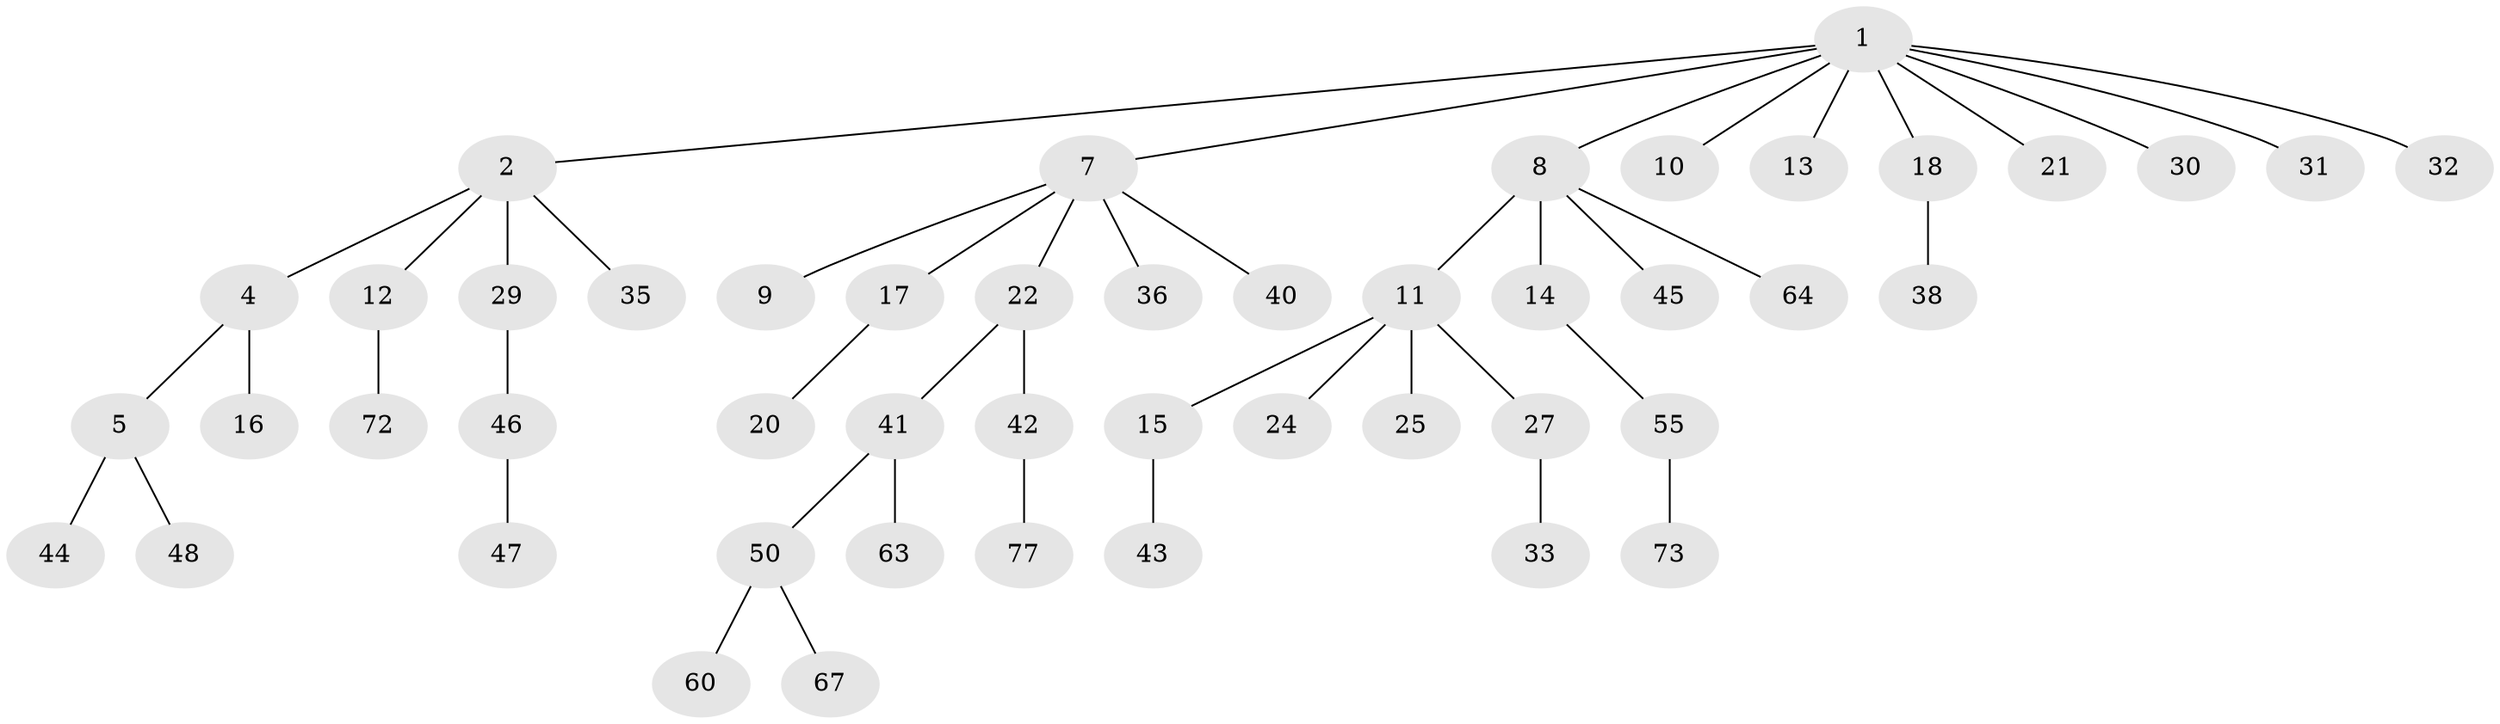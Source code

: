// original degree distribution, {5: 0.025974025974025976, 4: 0.06493506493506493, 7: 0.012987012987012988, 1: 0.5194805194805194, 6: 0.012987012987012988, 2: 0.19480519480519481, 3: 0.16883116883116883}
// Generated by graph-tools (version 1.1) at 2025/11/02/27/25 16:11:26]
// undirected, 48 vertices, 47 edges
graph export_dot {
graph [start="1"]
  node [color=gray90,style=filled];
  1 [super="+3"];
  2 [super="+26"];
  4 [super="+61"];
  5 [super="+6"];
  7 [super="+28"];
  8 [super="+34"];
  9;
  10 [super="+53"];
  11 [super="+23"];
  12 [super="+56"];
  13;
  14 [super="+19"];
  15 [super="+37"];
  16 [super="+69"];
  17 [super="+39"];
  18 [super="+75"];
  20;
  21 [super="+57"];
  22;
  24;
  25 [super="+49"];
  27 [super="+54"];
  29 [super="+70"];
  30;
  31 [super="+62"];
  32 [super="+59"];
  33 [super="+58"];
  35;
  36;
  38;
  40 [super="+51"];
  41 [super="+66"];
  42 [super="+71"];
  43;
  44;
  45;
  46;
  47;
  48 [super="+65"];
  50 [super="+52"];
  55 [super="+68"];
  60;
  63;
  64 [super="+76"];
  67 [super="+74"];
  72;
  73;
  77;
  1 -- 2;
  1 -- 7;
  1 -- 8;
  1 -- 31;
  1 -- 32;
  1 -- 18;
  1 -- 21;
  1 -- 10;
  1 -- 13;
  1 -- 30;
  2 -- 4;
  2 -- 12;
  2 -- 35;
  2 -- 29;
  4 -- 5;
  4 -- 16;
  5 -- 44;
  5 -- 48;
  7 -- 9;
  7 -- 17;
  7 -- 22;
  7 -- 40;
  7 -- 36;
  8 -- 11;
  8 -- 14;
  8 -- 45;
  8 -- 64;
  11 -- 15;
  11 -- 27;
  11 -- 24;
  11 -- 25;
  12 -- 72;
  14 -- 55;
  15 -- 43;
  17 -- 20;
  18 -- 38;
  22 -- 41;
  22 -- 42;
  27 -- 33;
  29 -- 46;
  41 -- 50;
  41 -- 63;
  42 -- 77;
  46 -- 47;
  50 -- 60;
  50 -- 67;
  55 -- 73;
}
